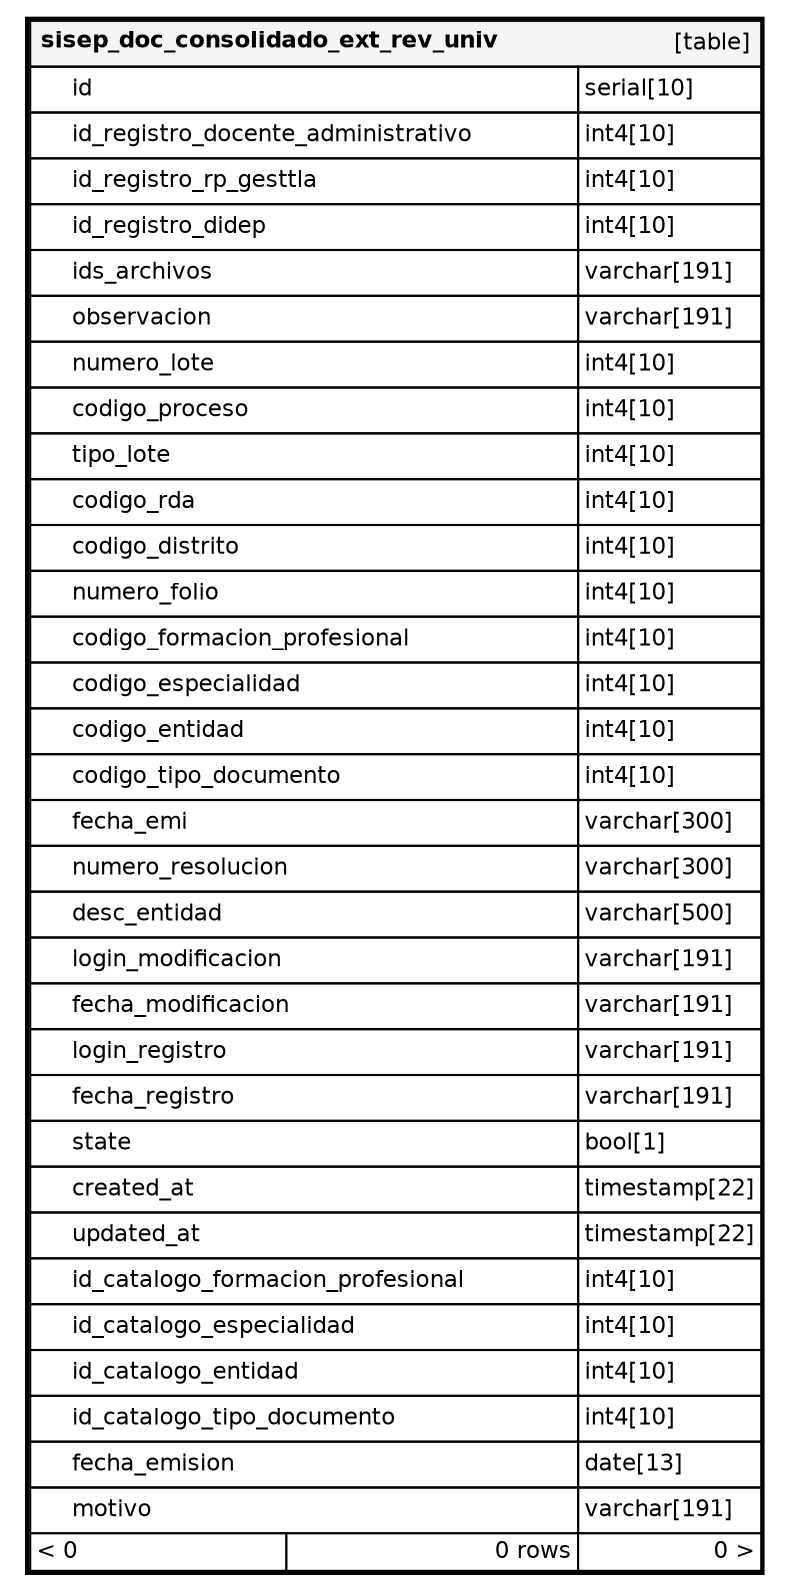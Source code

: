 digraph "sisep_doc_consolidado_ext_rev_univ" {
  graph [
    rankdir="RL"
    bgcolor="#ffffff"
    nodesep="0.18"
    ranksep="0.46"
    fontname="Helvetica"
    fontsize="11"
    ration="compress"
  ];
  node [
    fontname="Helvetica"
    fontsize="11"
    shape="plaintext"
  ];
  edge [
    arrowsize="0.8"
  ];
  "sisep_doc_consolidado_ext_rev_univ" [
   label=<
    <TABLE BORDER="2" CELLBORDER="1" CELLSPACING="0" BGCOLOR="#ffffff">
      <TR><TD COLSPAN="4"  BGCOLOR="#f5f5f5"><TABLE BORDER="0" CELLSPACING="0"><TR><TD ALIGN="LEFT"><B>sisep_doc_consolidado_ext_rev_univ</B></TD><TD ALIGN="RIGHT">[table]</TD></TR></TABLE></TD></TR>
      <TR><TD PORT="id" COLSPAN="2" ALIGN="LEFT"><TABLE BORDER="0" CELLSPACING="0" ALIGN="LEFT"><TR ALIGN="LEFT"><TD ALIGN="LEFT" FIXEDSIZE="TRUE" WIDTH="15" HEIGHT="16"></TD><TD ALIGN="LEFT" FIXEDSIZE="TRUE" WIDTH="242" HEIGHT="16">id</TD></TR></TABLE></TD><TD PORT="id.type" ALIGN="LEFT">serial[10]</TD></TR>
      <TR><TD PORT="id_registro_docente_administrativo" COLSPAN="2" ALIGN="LEFT"><TABLE BORDER="0" CELLSPACING="0" ALIGN="LEFT"><TR ALIGN="LEFT"><TD ALIGN="LEFT" FIXEDSIZE="TRUE" WIDTH="15" HEIGHT="16"></TD><TD ALIGN="LEFT" FIXEDSIZE="TRUE" WIDTH="242" HEIGHT="16">id_registro_docente_administrativo</TD></TR></TABLE></TD><TD PORT="id_registro_docente_administrativo.type" ALIGN="LEFT">int4[10]</TD></TR>
      <TR><TD PORT="id_registro_rp_gesttla" COLSPAN="2" ALIGN="LEFT"><TABLE BORDER="0" CELLSPACING="0" ALIGN="LEFT"><TR ALIGN="LEFT"><TD ALIGN="LEFT" FIXEDSIZE="TRUE" WIDTH="15" HEIGHT="16"></TD><TD ALIGN="LEFT" FIXEDSIZE="TRUE" WIDTH="242" HEIGHT="16">id_registro_rp_gesttla</TD></TR></TABLE></TD><TD PORT="id_registro_rp_gesttla.type" ALIGN="LEFT">int4[10]</TD></TR>
      <TR><TD PORT="id_registro_didep" COLSPAN="2" ALIGN="LEFT"><TABLE BORDER="0" CELLSPACING="0" ALIGN="LEFT"><TR ALIGN="LEFT"><TD ALIGN="LEFT" FIXEDSIZE="TRUE" WIDTH="15" HEIGHT="16"></TD><TD ALIGN="LEFT" FIXEDSIZE="TRUE" WIDTH="242" HEIGHT="16">id_registro_didep</TD></TR></TABLE></TD><TD PORT="id_registro_didep.type" ALIGN="LEFT">int4[10]</TD></TR>
      <TR><TD PORT="ids_archivos" COLSPAN="2" ALIGN="LEFT"><TABLE BORDER="0" CELLSPACING="0" ALIGN="LEFT"><TR ALIGN="LEFT"><TD ALIGN="LEFT" FIXEDSIZE="TRUE" WIDTH="15" HEIGHT="16"></TD><TD ALIGN="LEFT" FIXEDSIZE="TRUE" WIDTH="242" HEIGHT="16">ids_archivos</TD></TR></TABLE></TD><TD PORT="ids_archivos.type" ALIGN="LEFT">varchar[191]</TD></TR>
      <TR><TD PORT="observacion" COLSPAN="2" ALIGN="LEFT"><TABLE BORDER="0" CELLSPACING="0" ALIGN="LEFT"><TR ALIGN="LEFT"><TD ALIGN="LEFT" FIXEDSIZE="TRUE" WIDTH="15" HEIGHT="16"></TD><TD ALIGN="LEFT" FIXEDSIZE="TRUE" WIDTH="242" HEIGHT="16">observacion</TD></TR></TABLE></TD><TD PORT="observacion.type" ALIGN="LEFT">varchar[191]</TD></TR>
      <TR><TD PORT="numero_lote" COLSPAN="2" ALIGN="LEFT"><TABLE BORDER="0" CELLSPACING="0" ALIGN="LEFT"><TR ALIGN="LEFT"><TD ALIGN="LEFT" FIXEDSIZE="TRUE" WIDTH="15" HEIGHT="16"></TD><TD ALIGN="LEFT" FIXEDSIZE="TRUE" WIDTH="242" HEIGHT="16">numero_lote</TD></TR></TABLE></TD><TD PORT="numero_lote.type" ALIGN="LEFT">int4[10]</TD></TR>
      <TR><TD PORT="codigo_proceso" COLSPAN="2" ALIGN="LEFT"><TABLE BORDER="0" CELLSPACING="0" ALIGN="LEFT"><TR ALIGN="LEFT"><TD ALIGN="LEFT" FIXEDSIZE="TRUE" WIDTH="15" HEIGHT="16"></TD><TD ALIGN="LEFT" FIXEDSIZE="TRUE" WIDTH="242" HEIGHT="16">codigo_proceso</TD></TR></TABLE></TD><TD PORT="codigo_proceso.type" ALIGN="LEFT">int4[10]</TD></TR>
      <TR><TD PORT="tipo_lote" COLSPAN="2" ALIGN="LEFT"><TABLE BORDER="0" CELLSPACING="0" ALIGN="LEFT"><TR ALIGN="LEFT"><TD ALIGN="LEFT" FIXEDSIZE="TRUE" WIDTH="15" HEIGHT="16"></TD><TD ALIGN="LEFT" FIXEDSIZE="TRUE" WIDTH="242" HEIGHT="16">tipo_lote</TD></TR></TABLE></TD><TD PORT="tipo_lote.type" ALIGN="LEFT">int4[10]</TD></TR>
      <TR><TD PORT="codigo_rda" COLSPAN="2" ALIGN="LEFT"><TABLE BORDER="0" CELLSPACING="0" ALIGN="LEFT"><TR ALIGN="LEFT"><TD ALIGN="LEFT" FIXEDSIZE="TRUE" WIDTH="15" HEIGHT="16"></TD><TD ALIGN="LEFT" FIXEDSIZE="TRUE" WIDTH="242" HEIGHT="16">codigo_rda</TD></TR></TABLE></TD><TD PORT="codigo_rda.type" ALIGN="LEFT">int4[10]</TD></TR>
      <TR><TD PORT="codigo_distrito" COLSPAN="2" ALIGN="LEFT"><TABLE BORDER="0" CELLSPACING="0" ALIGN="LEFT"><TR ALIGN="LEFT"><TD ALIGN="LEFT" FIXEDSIZE="TRUE" WIDTH="15" HEIGHT="16"></TD><TD ALIGN="LEFT" FIXEDSIZE="TRUE" WIDTH="242" HEIGHT="16">codigo_distrito</TD></TR></TABLE></TD><TD PORT="codigo_distrito.type" ALIGN="LEFT">int4[10]</TD></TR>
      <TR><TD PORT="numero_folio" COLSPAN="2" ALIGN="LEFT"><TABLE BORDER="0" CELLSPACING="0" ALIGN="LEFT"><TR ALIGN="LEFT"><TD ALIGN="LEFT" FIXEDSIZE="TRUE" WIDTH="15" HEIGHT="16"></TD><TD ALIGN="LEFT" FIXEDSIZE="TRUE" WIDTH="242" HEIGHT="16">numero_folio</TD></TR></TABLE></TD><TD PORT="numero_folio.type" ALIGN="LEFT">int4[10]</TD></TR>
      <TR><TD PORT="codigo_formacion_profesional" COLSPAN="2" ALIGN="LEFT"><TABLE BORDER="0" CELLSPACING="0" ALIGN="LEFT"><TR ALIGN="LEFT"><TD ALIGN="LEFT" FIXEDSIZE="TRUE" WIDTH="15" HEIGHT="16"></TD><TD ALIGN="LEFT" FIXEDSIZE="TRUE" WIDTH="242" HEIGHT="16">codigo_formacion_profesional</TD></TR></TABLE></TD><TD PORT="codigo_formacion_profesional.type" ALIGN="LEFT">int4[10]</TD></TR>
      <TR><TD PORT="codigo_especialidad" COLSPAN="2" ALIGN="LEFT"><TABLE BORDER="0" CELLSPACING="0" ALIGN="LEFT"><TR ALIGN="LEFT"><TD ALIGN="LEFT" FIXEDSIZE="TRUE" WIDTH="15" HEIGHT="16"></TD><TD ALIGN="LEFT" FIXEDSIZE="TRUE" WIDTH="242" HEIGHT="16">codigo_especialidad</TD></TR></TABLE></TD><TD PORT="codigo_especialidad.type" ALIGN="LEFT">int4[10]</TD></TR>
      <TR><TD PORT="codigo_entidad" COLSPAN="2" ALIGN="LEFT"><TABLE BORDER="0" CELLSPACING="0" ALIGN="LEFT"><TR ALIGN="LEFT"><TD ALIGN="LEFT" FIXEDSIZE="TRUE" WIDTH="15" HEIGHT="16"></TD><TD ALIGN="LEFT" FIXEDSIZE="TRUE" WIDTH="242" HEIGHT="16">codigo_entidad</TD></TR></TABLE></TD><TD PORT="codigo_entidad.type" ALIGN="LEFT">int4[10]</TD></TR>
      <TR><TD PORT="codigo_tipo_documento" COLSPAN="2" ALIGN="LEFT"><TABLE BORDER="0" CELLSPACING="0" ALIGN="LEFT"><TR ALIGN="LEFT"><TD ALIGN="LEFT" FIXEDSIZE="TRUE" WIDTH="15" HEIGHT="16"></TD><TD ALIGN="LEFT" FIXEDSIZE="TRUE" WIDTH="242" HEIGHT="16">codigo_tipo_documento</TD></TR></TABLE></TD><TD PORT="codigo_tipo_documento.type" ALIGN="LEFT">int4[10]</TD></TR>
      <TR><TD PORT="fecha_emi" COLSPAN="2" ALIGN="LEFT"><TABLE BORDER="0" CELLSPACING="0" ALIGN="LEFT"><TR ALIGN="LEFT"><TD ALIGN="LEFT" FIXEDSIZE="TRUE" WIDTH="15" HEIGHT="16"></TD><TD ALIGN="LEFT" FIXEDSIZE="TRUE" WIDTH="242" HEIGHT="16">fecha_emi</TD></TR></TABLE></TD><TD PORT="fecha_emi.type" ALIGN="LEFT">varchar[300]</TD></TR>
      <TR><TD PORT="numero_resolucion" COLSPAN="2" ALIGN="LEFT"><TABLE BORDER="0" CELLSPACING="0" ALIGN="LEFT"><TR ALIGN="LEFT"><TD ALIGN="LEFT" FIXEDSIZE="TRUE" WIDTH="15" HEIGHT="16"></TD><TD ALIGN="LEFT" FIXEDSIZE="TRUE" WIDTH="242" HEIGHT="16">numero_resolucion</TD></TR></TABLE></TD><TD PORT="numero_resolucion.type" ALIGN="LEFT">varchar[300]</TD></TR>
      <TR><TD PORT="desc_entidad" COLSPAN="2" ALIGN="LEFT"><TABLE BORDER="0" CELLSPACING="0" ALIGN="LEFT"><TR ALIGN="LEFT"><TD ALIGN="LEFT" FIXEDSIZE="TRUE" WIDTH="15" HEIGHT="16"></TD><TD ALIGN="LEFT" FIXEDSIZE="TRUE" WIDTH="242" HEIGHT="16">desc_entidad</TD></TR></TABLE></TD><TD PORT="desc_entidad.type" ALIGN="LEFT">varchar[500]</TD></TR>
      <TR><TD PORT="login_modificacion" COLSPAN="2" ALIGN="LEFT"><TABLE BORDER="0" CELLSPACING="0" ALIGN="LEFT"><TR ALIGN="LEFT"><TD ALIGN="LEFT" FIXEDSIZE="TRUE" WIDTH="15" HEIGHT="16"></TD><TD ALIGN="LEFT" FIXEDSIZE="TRUE" WIDTH="242" HEIGHT="16">login_modificacion</TD></TR></TABLE></TD><TD PORT="login_modificacion.type" ALIGN="LEFT">varchar[191]</TD></TR>
      <TR><TD PORT="fecha_modificacion" COLSPAN="2" ALIGN="LEFT"><TABLE BORDER="0" CELLSPACING="0" ALIGN="LEFT"><TR ALIGN="LEFT"><TD ALIGN="LEFT" FIXEDSIZE="TRUE" WIDTH="15" HEIGHT="16"></TD><TD ALIGN="LEFT" FIXEDSIZE="TRUE" WIDTH="242" HEIGHT="16">fecha_modificacion</TD></TR></TABLE></TD><TD PORT="fecha_modificacion.type" ALIGN="LEFT">varchar[191]</TD></TR>
      <TR><TD PORT="login_registro" COLSPAN="2" ALIGN="LEFT"><TABLE BORDER="0" CELLSPACING="0" ALIGN="LEFT"><TR ALIGN="LEFT"><TD ALIGN="LEFT" FIXEDSIZE="TRUE" WIDTH="15" HEIGHT="16"></TD><TD ALIGN="LEFT" FIXEDSIZE="TRUE" WIDTH="242" HEIGHT="16">login_registro</TD></TR></TABLE></TD><TD PORT="login_registro.type" ALIGN="LEFT">varchar[191]</TD></TR>
      <TR><TD PORT="fecha_registro" COLSPAN="2" ALIGN="LEFT"><TABLE BORDER="0" CELLSPACING="0" ALIGN="LEFT"><TR ALIGN="LEFT"><TD ALIGN="LEFT" FIXEDSIZE="TRUE" WIDTH="15" HEIGHT="16"></TD><TD ALIGN="LEFT" FIXEDSIZE="TRUE" WIDTH="242" HEIGHT="16">fecha_registro</TD></TR></TABLE></TD><TD PORT="fecha_registro.type" ALIGN="LEFT">varchar[191]</TD></TR>
      <TR><TD PORT="state" COLSPAN="2" ALIGN="LEFT"><TABLE BORDER="0" CELLSPACING="0" ALIGN="LEFT"><TR ALIGN="LEFT"><TD ALIGN="LEFT" FIXEDSIZE="TRUE" WIDTH="15" HEIGHT="16"></TD><TD ALIGN="LEFT" FIXEDSIZE="TRUE" WIDTH="242" HEIGHT="16">state</TD></TR></TABLE></TD><TD PORT="state.type" ALIGN="LEFT">bool[1]</TD></TR>
      <TR><TD PORT="created_at" COLSPAN="2" ALIGN="LEFT"><TABLE BORDER="0" CELLSPACING="0" ALIGN="LEFT"><TR ALIGN="LEFT"><TD ALIGN="LEFT" FIXEDSIZE="TRUE" WIDTH="15" HEIGHT="16"></TD><TD ALIGN="LEFT" FIXEDSIZE="TRUE" WIDTH="242" HEIGHT="16">created_at</TD></TR></TABLE></TD><TD PORT="created_at.type" ALIGN="LEFT">timestamp[22]</TD></TR>
      <TR><TD PORT="updated_at" COLSPAN="2" ALIGN="LEFT"><TABLE BORDER="0" CELLSPACING="0" ALIGN="LEFT"><TR ALIGN="LEFT"><TD ALIGN="LEFT" FIXEDSIZE="TRUE" WIDTH="15" HEIGHT="16"></TD><TD ALIGN="LEFT" FIXEDSIZE="TRUE" WIDTH="242" HEIGHT="16">updated_at</TD></TR></TABLE></TD><TD PORT="updated_at.type" ALIGN="LEFT">timestamp[22]</TD></TR>
      <TR><TD PORT="id_catalogo_formacion_profesional" COLSPAN="2" ALIGN="LEFT"><TABLE BORDER="0" CELLSPACING="0" ALIGN="LEFT"><TR ALIGN="LEFT"><TD ALIGN="LEFT" FIXEDSIZE="TRUE" WIDTH="15" HEIGHT="16"></TD><TD ALIGN="LEFT" FIXEDSIZE="TRUE" WIDTH="242" HEIGHT="16">id_catalogo_formacion_profesional</TD></TR></TABLE></TD><TD PORT="id_catalogo_formacion_profesional.type" ALIGN="LEFT">int4[10]</TD></TR>
      <TR><TD PORT="id_catalogo_especialidad" COLSPAN="2" ALIGN="LEFT"><TABLE BORDER="0" CELLSPACING="0" ALIGN="LEFT"><TR ALIGN="LEFT"><TD ALIGN="LEFT" FIXEDSIZE="TRUE" WIDTH="15" HEIGHT="16"></TD><TD ALIGN="LEFT" FIXEDSIZE="TRUE" WIDTH="242" HEIGHT="16">id_catalogo_especialidad</TD></TR></TABLE></TD><TD PORT="id_catalogo_especialidad.type" ALIGN="LEFT">int4[10]</TD></TR>
      <TR><TD PORT="id_catalogo_entidad" COLSPAN="2" ALIGN="LEFT"><TABLE BORDER="0" CELLSPACING="0" ALIGN="LEFT"><TR ALIGN="LEFT"><TD ALIGN="LEFT" FIXEDSIZE="TRUE" WIDTH="15" HEIGHT="16"></TD><TD ALIGN="LEFT" FIXEDSIZE="TRUE" WIDTH="242" HEIGHT="16">id_catalogo_entidad</TD></TR></TABLE></TD><TD PORT="id_catalogo_entidad.type" ALIGN="LEFT">int4[10]</TD></TR>
      <TR><TD PORT="id_catalogo_tipo_documento" COLSPAN="2" ALIGN="LEFT"><TABLE BORDER="0" CELLSPACING="0" ALIGN="LEFT"><TR ALIGN="LEFT"><TD ALIGN="LEFT" FIXEDSIZE="TRUE" WIDTH="15" HEIGHT="16"></TD><TD ALIGN="LEFT" FIXEDSIZE="TRUE" WIDTH="242" HEIGHT="16">id_catalogo_tipo_documento</TD></TR></TABLE></TD><TD PORT="id_catalogo_tipo_documento.type" ALIGN="LEFT">int4[10]</TD></TR>
      <TR><TD PORT="fecha_emision" COLSPAN="2" ALIGN="LEFT"><TABLE BORDER="0" CELLSPACING="0" ALIGN="LEFT"><TR ALIGN="LEFT"><TD ALIGN="LEFT" FIXEDSIZE="TRUE" WIDTH="15" HEIGHT="16"></TD><TD ALIGN="LEFT" FIXEDSIZE="TRUE" WIDTH="242" HEIGHT="16">fecha_emision</TD></TR></TABLE></TD><TD PORT="fecha_emision.type" ALIGN="LEFT">date[13]</TD></TR>
      <TR><TD PORT="motivo" COLSPAN="2" ALIGN="LEFT"><TABLE BORDER="0" CELLSPACING="0" ALIGN="LEFT"><TR ALIGN="LEFT"><TD ALIGN="LEFT" FIXEDSIZE="TRUE" WIDTH="15" HEIGHT="16"></TD><TD ALIGN="LEFT" FIXEDSIZE="TRUE" WIDTH="242" HEIGHT="16">motivo</TD></TR></TABLE></TD><TD PORT="motivo.type" ALIGN="LEFT">varchar[191]</TD></TR>
      <TR><TD ALIGN="LEFT" BGCOLOR="#ffffff">&lt; 0</TD><TD ALIGN="RIGHT" BGCOLOR="#ffffff">0 rows</TD><TD ALIGN="RIGHT" BGCOLOR="#ffffff">0 &gt;</TD></TR>
    </TABLE>>
    URL="tables/sisep_doc_consolidado_ext_rev_univ.html"
    target="_top"
    tooltip="sisep_doc_consolidado_ext_rev_univ"
  ];
}
